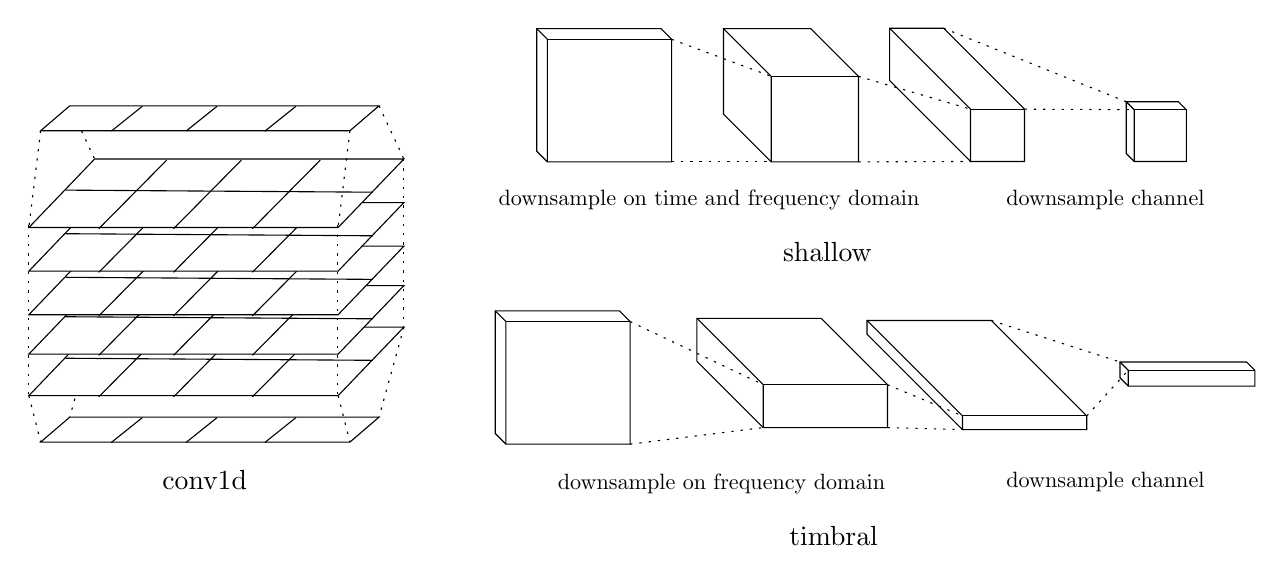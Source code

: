 \begin{tikzpicture}[x=0.75pt,y=0.75pt,yscale=-1,xscale=1]
%uncomment if require: \path (0,300); %set diagram left start at 0, and has height of 300

%Straight Lines [id:da3919126947546523] 
\draw  [dash pattern={on 0.84pt off 2.51pt}]  (62,159.4) -- (50,202.79) ;


%Shape: Parallelogram [id:dp8784176392494212] 
\draw  [fill={rgb, 255:red, 255; green, 255; blue, 255 }  ,fill opacity=1 ] (62,159.4) -- (211,159.4) -- (179.31,192.42) -- (30.31,192.42) -- cycle ;
%Straight Lines [id:da2919860036677713] 
\draw [fill={rgb, 255:red, 255; green, 255; blue, 255 }  ,fill opacity=1 ]   (132.69,159.98) -- (100,193) ;


%Straight Lines [id:da2109547389574553] 
\draw [fill={rgb, 255:red, 255; green, 255; blue, 255 }  ,fill opacity=1 ]   (170.69,159.98) -- (138,193) ;


%Straight Lines [id:da39021636515780544] 
\draw [fill={rgb, 255:red, 255; green, 255; blue, 255 }  ,fill opacity=1 ]   (96.69,159.98) -- (64,193) ;



%Straight Lines [id:da16405528602573627] 
\draw [fill={rgb, 255:red, 255; green, 255; blue, 255 }  ,fill opacity=1 ]   (48,174.4) -- (196,175.4) ;



%Straight Lines [id:da7829496940351439] 
\draw  [dash pattern={on 0.84pt off 2.51pt}]  (50,52.79) -- (62,78.4) ;


%Shape: Parallelogram [id:dp4079795656819982] 
\draw  [fill={rgb, 255:red, 255; green, 255; blue, 255 }  ,fill opacity=1 ] (50,52.79) -- (199,52.79) -- (185,64.79) -- (36,64.79) -- cycle ;
%Straight Lines [id:da9095782121585787] 
\draw [fill={rgb, 255:red, 255; green, 255; blue, 255 }  ,fill opacity=1 ]   (121,53) -- (106,65) ;


%Straight Lines [id:da12037297097033939] 
\draw [fill={rgb, 255:red, 255; green, 255; blue, 255 }  ,fill opacity=1 ]   (159,53) -- (144,65) ;


%Straight Lines [id:da35455266112224426] 
\draw [fill={rgb, 255:red, 255; green, 255; blue, 255 }  ,fill opacity=1 ]   (85,53) -- (70,65) ;



%Shape: Cube [id:dp030303640776637275] 
\draw   (280.14,79.8) -- (275,74.66) -- (275,15.6) -- (334.86,15.6) -- (340,20.74) -- (340,79.8) -- cycle ; \draw   (275,15.6) -- (280.14,20.74) -- (280.14,79.8) ; \draw   (280.14,20.74) -- (340,20.74) ;
%Shape: Cube [id:dp3803102771801896] 
\draw   (388,79.8) -- (365,56.8) -- (365,15.6) -- (407,15.6) -- (430,38.6) -- (430,79.8) -- cycle ; \draw   (365,15.6) -- (388,38.6) -- (388,79.8) ; \draw   (388,38.6) -- (430,38.6) ;
%Shape: Cube [id:dp600660374474175] 
\draw   (484,79.6) -- (445,40.6) -- (445,15.4) -- (471,15.4) -- (510,54.4) -- (510,79.6) -- cycle ; \draw   (445,15.4) -- (484,54.4) -- (484,79.6) ; \draw   (484,54.4) -- (510,54.4) ;
%Straight Lines [id:da7061933885144931] 
\draw  [dash pattern={on 0.84pt off 2.51pt}]  (340,20.74) -- (388,38.6) ;


%Straight Lines [id:da9223439437819116] 
\draw  [dash pattern={on 0.84pt off 2.51pt}]  (340,79.8) -- (388,79.8) ;


%Straight Lines [id:da39482912764919575] 
\draw  [dash pattern={on 0.84pt off 2.51pt}]  (430,38.6) -- (484,54.4) ;


%Straight Lines [id:da13171820931095368] 
\draw  [dash pattern={on 0.84pt off 2.51pt}]  (430,79.8) -- (484,79.6) ;


%Shape: Cube [id:dp604417560350816] 
\draw   (562.85,79.6) -- (559,75.75) -- (559,50.8) -- (584.15,50.8) -- (588,54.65) -- (588,79.6) -- cycle ; \draw   (559,50.8) -- (562.85,54.65) -- (562.85,79.6) ; \draw   (562.85,54.65) -- (588,54.65) ;
%Straight Lines [id:da3870371130086041] 
\draw  [dash pattern={on 0.84pt off 2.51pt}]  (471,15.4) -- (559,50.8) ;


%Straight Lines [id:da27051582483493264] 
\draw  [dash pattern={on 0.84pt off 2.51pt}]  (510,54.4) -- (562.85,54.65) ;


%Shape: Cube [id:dp21446635400404213] 
\draw   (260.14,215.8) -- (255,210.66) -- (255,151.6) -- (314.86,151.6) -- (320,156.74) -- (320,215.8) -- cycle ; \draw   (255,151.6) -- (260.14,156.74) -- (260.14,215.8) ; \draw   (260.14,156.74) -- (320,156.74) ;
%Shape: Cube [id:dp04868229976943628] 
\draw   (384.14,207.8) -- (352.18,175.85) -- (352.18,155.2) -- (412.05,155.2) -- (444,187.15) -- (444,207.8) -- cycle ; \draw   (352.18,155.2) -- (384.14,187.15) -- (384.14,207.8) ; \draw   (384.14,187.15) -- (444,187.15) ;
%Shape: Cube [id:dp7764329998918145] 
\draw   (480.14,208.8) -- (434.14,162.8) -- (434.14,156.2) -- (494,156.2) -- (540,202.2) -- (540,208.8) -- cycle ; \draw   (434.14,156.2) -- (480.14,202.2) -- (480.14,208.8) ; \draw   (480.14,202.2) -- (540,202.2) ;
%Shape: Cube [id:dp3221353177693578] 
\draw   (560,187.8) -- (556,183.8) -- (556,176.2) -- (617,176.2) -- (621,180.2) -- (621,187.8) -- cycle ; \draw   (556,176.2) -- (560,180.2) -- (560,187.8) ; \draw   (560,180.2) -- (621,180.2) ;
%Straight Lines [id:da5393893548155395] 
\draw  [dash pattern={on 0.84pt off 2.51pt}]  (320,156.74) -- (384.14,187.15) ;


%Straight Lines [id:da34919280063353475] 
\draw  [dash pattern={on 0.84pt off 2.51pt}]  (320,215.8) -- (384.14,207.8) ;


%Straight Lines [id:da3893513624724423] 
\draw  [dash pattern={on 0.84pt off 2.51pt}]  (444,187.15) -- (480.14,202.2) ;


%Straight Lines [id:da6182396760467015] 
\draw  [dash pattern={on 0.84pt off 2.51pt}]  (444,207.8) -- (480.14,208.8) ;


%Straight Lines [id:da6186689865818558] 
\draw  [dash pattern={on 0.84pt off 2.51pt}]  (494,156.2) -- (556,176.2) ;


%Straight Lines [id:da045573621124841646] 
\draw  [dash pattern={on 0.84pt off 2.51pt}]  (540,202.2) -- (560,180.2) ;



%Shape: Parallelogram [id:dp6917087240247082] 
\draw  [fill={rgb, 255:red, 255; green, 255; blue, 255 }  ,fill opacity=1 ] (62,139.4) -- (211,139.4) -- (179.31,172.42) -- (30.31,172.42) -- cycle ;
%Straight Lines [id:da8905128315574038] 
\draw [fill={rgb, 255:red, 255; green, 255; blue, 255 }  ,fill opacity=1 ]   (132.69,139.98) -- (100,173) ;


%Straight Lines [id:da8066496385359512] 
\draw [fill={rgb, 255:red, 255; green, 255; blue, 255 }  ,fill opacity=1 ]   (170.69,139.98) -- (138,173) ;


%Straight Lines [id:da1553586771436919] 
\draw [fill={rgb, 255:red, 255; green, 255; blue, 255 }  ,fill opacity=1 ]   (96.69,139.98) -- (64,173) ;



%Straight Lines [id:da16508278391785325] 
\draw [fill={rgb, 255:red, 255; green, 255; blue, 255 }  ,fill opacity=1 ]   (48,154.4) -- (196,155.4) ;



%Shape: Parallelogram [id:dp8683977661011513] 
\draw  [fill={rgb, 255:red, 255; green, 255; blue, 255 }  ,fill opacity=1 ] (62,120.4) -- (211,120.4) -- (179.31,153.42) -- (30.31,153.42) -- cycle ;
%Straight Lines [id:da6441238516502787] 
\draw [fill={rgb, 255:red, 255; green, 255; blue, 255 }  ,fill opacity=1 ]   (132.69,120.98) -- (100,154) ;


%Straight Lines [id:da27595951969744514] 
\draw [fill={rgb, 255:red, 255; green, 255; blue, 255 }  ,fill opacity=1 ]   (170.69,120.98) -- (138,154) ;


%Straight Lines [id:da7403748481469921] 
\draw [fill={rgb, 255:red, 255; green, 255; blue, 255 }  ,fill opacity=1 ]   (96.69,120.98) -- (64,154) ;



%Straight Lines [id:da8507547541067966] 
\draw [fill={rgb, 255:red, 255; green, 255; blue, 255 }  ,fill opacity=1 ]   (48,135.4) -- (196,136.4) ;



%Shape: Parallelogram [id:dp020585871250516252] 
\draw  [fill={rgb, 255:red, 255; green, 255; blue, 255 }  ,fill opacity=1 ] (62,99.4) -- (211,99.4) -- (179.31,132.42) -- (30.31,132.42) -- cycle ;
%Straight Lines [id:da6256403375014121] 
\draw [fill={rgb, 255:red, 255; green, 255; blue, 255 }  ,fill opacity=1 ]   (132.69,99.98) -- (100,133) ;


%Straight Lines [id:da17547470774901086] 
\draw [fill={rgb, 255:red, 255; green, 255; blue, 255 }  ,fill opacity=1 ]   (170.69,99.98) -- (138,133) ;


%Straight Lines [id:da13965889020431055] 
\draw [fill={rgb, 255:red, 255; green, 255; blue, 255 }  ,fill opacity=1 ]   (96.69,99.98) -- (64,133) ;



%Straight Lines [id:da005222684931196264] 
\draw [fill={rgb, 255:red, 255; green, 255; blue, 255 }  ,fill opacity=1 ]   (48,114.4) -- (196,115.4) ;



%Shape: Parallelogram [id:dp9703137593105391] 
\draw  [fill={rgb, 255:red, 255; green, 255; blue, 255 }  ,fill opacity=1 ] (62,78.4) -- (211,78.4) -- (179.31,111.42) -- (30.31,111.42) -- cycle ;
%Straight Lines [id:da3304064853153821] 
\draw [fill={rgb, 255:red, 255; green, 255; blue, 255 }  ,fill opacity=1 ]   (132.69,78.98) -- (100,112) ;


%Straight Lines [id:da9419106681937681] 
\draw [fill={rgb, 255:red, 255; green, 255; blue, 255 }  ,fill opacity=1 ]   (170.69,78.98) -- (138,112) ;


%Straight Lines [id:da3572326892886035] 
\draw [fill={rgb, 255:red, 255; green, 255; blue, 255 }  ,fill opacity=1 ]   (96.69,78.98) -- (64,112) ;



%Straight Lines [id:da5755019742472487] 
\draw [fill={rgb, 255:red, 255; green, 255; blue, 255 }  ,fill opacity=1 ]   (48,93.4) -- (196,94.4) ;



%Shape: Parallelogram [id:dp42577628840020854] 
\draw  [fill={rgb, 255:red, 255; green, 255; blue, 255 }  ,fill opacity=1 ] (50,202.79) -- (199,202.79) -- (185,214.79) -- (36,214.79) -- cycle ;
%Straight Lines [id:da02955078140984102] 
\draw [fill={rgb, 255:red, 255; green, 255; blue, 255 }  ,fill opacity=1 ]   (121,203) -- (106,215) ;


%Straight Lines [id:da7588092876511179] 
\draw [fill={rgb, 255:red, 255; green, 255; blue, 255 }  ,fill opacity=1 ]   (159,203) -- (144,215) ;


%Straight Lines [id:da7433238605079471] 
\draw [fill={rgb, 255:red, 255; green, 255; blue, 255 }  ,fill opacity=1 ]   (85,203) -- (70,215) ;



%Straight Lines [id:da0312506740929257] 
\draw  [dash pattern={on 0.84pt off 2.51pt}]  (36,64.79) -- (30.31,111.42) ;


%Straight Lines [id:da9255217312762121] 
\draw  [dash pattern={on 0.84pt off 2.51pt}]  (199,52.79) -- (211,78.4) ;


%Straight Lines [id:da7209925891228812] 
\draw  [dash pattern={on 0.84pt off 2.51pt}]  (185,64.79) -- (179.31,111.42) ;


%Straight Lines [id:da19894918454913113] 
\draw  [dash pattern={on 0.84pt off 2.51pt}]  (211,159.4) -- (199,202.79) ;


%Straight Lines [id:da8968859187341194] 
\draw  [dash pattern={on 0.84pt off 2.51pt}]  (211,78.4) -- (211,159.4) ;


%Straight Lines [id:da8556610208507236] 
\draw  [dash pattern={on 0.84pt off 2.51pt}]  (179,110.4) -- (179,191.4) ;


%Straight Lines [id:da3735780688255239] 
\draw  [dash pattern={on 0.84pt off 2.51pt}]  (30,110.4) -- (30,191.4) ;


%Straight Lines [id:da370129812137151] 
\draw  [dash pattern={on 0.84pt off 2.51pt}]  (30.31,192.42) -- (36,214.79) ;


%Straight Lines [id:da07067411059315676] 
\draw  [dash pattern={on 0.84pt off 2.51pt}]  (179.31,192.42) -- (185,214.79) ;



% Text Node
\draw (364,235) node [scale=0.8] [align=left] {downsample on frequency domain};
% Text Node
\draw (549,234) node [scale=0.8] [align=left] {downsample channel};
% Text Node
\draw (358,98) node [scale=0.8] [align=left] {downsample on time and frequency domain};
% Text Node
\draw (549,98) node [scale=0.8] [align=left] {downsample channel};
% Text Node
\draw (115,233) node  [align=left] {conv1d};
% Text Node
\draw (415,123) node  [align=left] {shallow};
% Text Node
\draw (418,260) node  [align=left] {timbral};


\end{tikzpicture}
